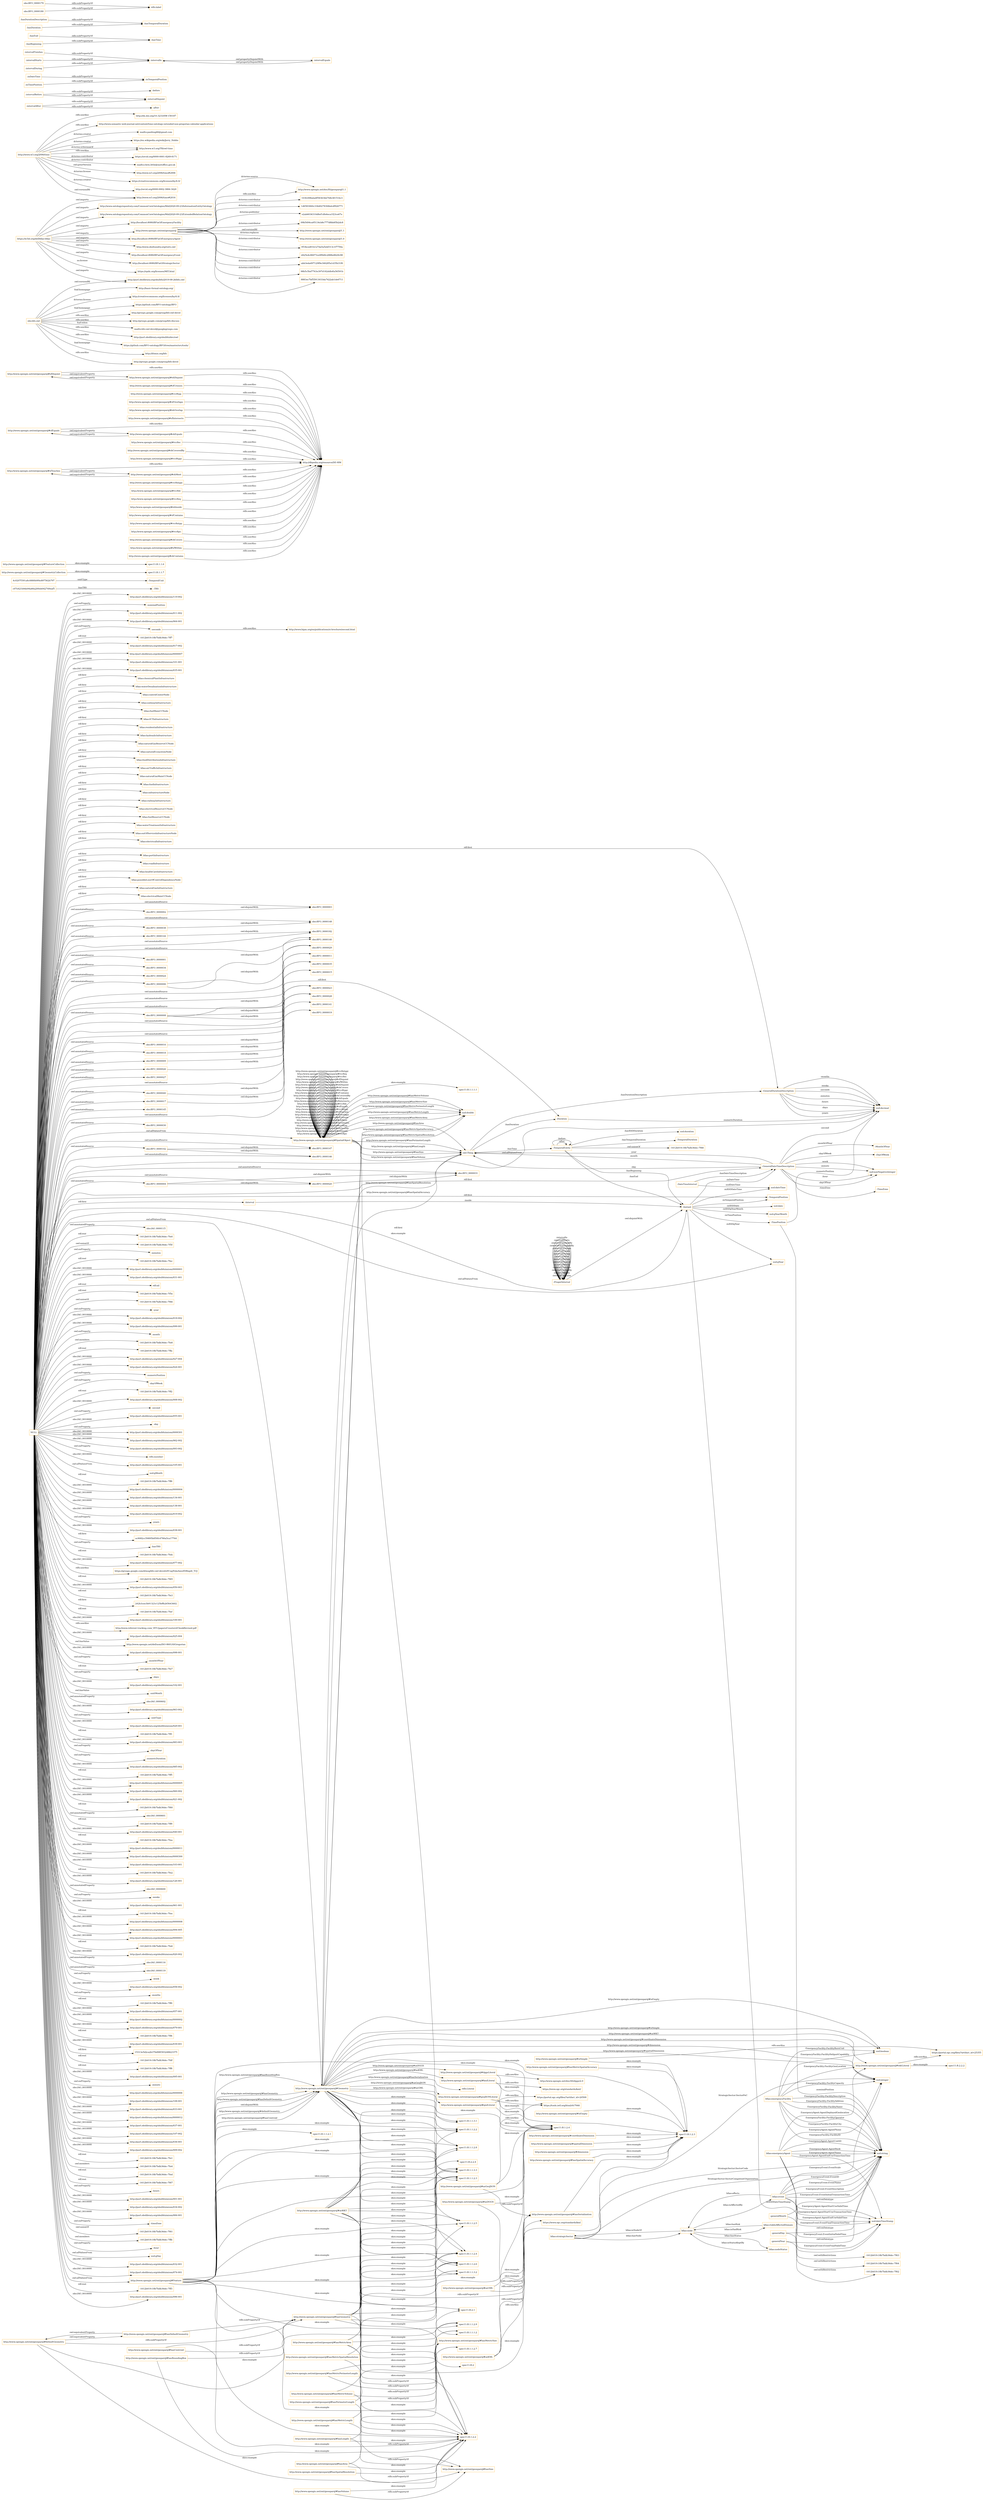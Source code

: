 digraph ar2dtool_diagram { 
rankdir=LR;
size="1501"
node [shape = rectangle, color="orange"]; "bfiao:chemicalPlantInfrastructure" "bfiao:waterDesalinationInfrastructure" "bfiao:controlCenterNode" "bfiao:subwayInfrastructure" "bfiao:fuelMainCCNode" "bfiao:ICTInfrastructure" "bfiao:strategicSector" "bfiao:riskInAffectedDomain" "bfiao:residentialInfrastructure" "bfiao:hydraulicInfrastructure" "bfiao:naturalGasReserveCCNode" "bfiao:naturalEcosystemNode" "bfiao:foodDistributionInfrastructure" "bfiao:airTrafficInfrastructure" "bfiao:naturalGasMainCCNode" "bfiao:fuelInfrastructure" "bfiao:infrastructureNode" "bfiao:railwayInfrastructure" "bfiao:event" "bfiao:electricalReserveCCNode" "bfiao:fuelReserveCCNode" "bfiao:emergencyFacility" "bfiao:waterTreatmentInfrastructure" "bfiao:nodeStatus" "bfiao:outOfServiceInfrastructureNode" "bfiao:electricalInfrastructure" "http://www.opengis.net/ont/geosparql#SpatialObject" "bfiao:portInfrastructure" "bfiao:roadInfrastructure" "bfiao:healthCareInfrastructure" "bfiao:emergencyAgent" "bfiao:possibleLossOfControlDependencyNode" "bfiao:naturalGasInfrastructure" "bfiao:node" "bfiao:electricalMainCCNode" "http://www.opengis.net/ont/geosparql#wktLiteral" "obo:BFO_0000002" "obo:BFO_0000144" "obo:BFO_0000035" "obo:BFO_0000003" "obo:BFO_0000148" "obo:BFO_0000026" "obo:BFO_0000008" "obo:BFO_0000141" "obo:BFO_0000001" "obo:BFO_0000034" "obo:BFO_0000024" "obo:BFO_0000006" "obo:BFO_0000016" "obo:BFO_0000038" "obo:BFO_0000028" "obo:BFO_0000140" "obo:BFO_0000031" "obo:BFO_0000029" "obo:BFO_0000019" "obo:BFO_0000147" "obo:BFO_0000040" "obo:BFO_0000023" "obo:BFO_0000182" "obo:BFO_0000027" "obo:BFO_0000017" "obo:BFO_0000011" "obo:BFO_0000009" "obo:BFO_0000145" "obo:BFO_0000142" "obo:BFO_0000030" "obo:BFO_0000020" "obo:BFO_0000004" "obo:BFO_0000015" "obo:BFO_0000018" "obo:BFO_0000146" ":TimeZone" ":GeneralDateTimeDescription" ":DateTimeInterval" ":TRS" ":TemporalDuration" ":Duration" ":GeneralDurationDescription" ":ProperInterval" ":TimePosition" ":TemporalPosition" ":Interval" "4c0207f391a8c0880b9f4e897562b797" "c07e421b9de94a66a200eb042749eaf5" ":TemporalEntity" ":MonthOfYear" ":TemporalUnit" ":Instant" ":DayOfWeek" "http://www.opengis.net/ont/geosparql#GeometryCollection" "http://www.opengis.net/ont/geosparql#Geometry" "http://www.opengis.net/ont/geosparql#FeatureCollection" "http://www.opengis.net/ont/geosparql#Feature" ; /*classes style*/
	"http://www.opengis.net/ont/geosparql#sfDisjoint" -> "http://dbpedia.org/resource/DE-9IM" [ label = "rdfs:seeAlso" ];
	"http://www.opengis.net/ont/geosparql#sfDisjoint" -> "http://www.opengis.net/ont/geosparql#ehDisjoint" [ label = "owl:equivalentProperty" ];
	"http://www.opengis.net/ont/geosparql#asKML" -> "spec11:B.1.2.4" [ label = "skos:example" ];
	"http://www.opengis.net/ont/geosparql#asKML" -> "http://www.opengis.net/ont/geosparql#hasSerialization" [ label = "rdfs:subPropertyOf" ];
	"http://www.opengis.net/ont/geosparql#asKML" -> "https://www.ogc.org/standards/kml" [ label = "rdfs:seeAlso" ];
	"http://www.w3.org/2006/time" -> "http://orcid.org/0000-0002-3884-3420" [ label = "dcterms:creator" ];
	"http://www.w3.org/2006/time" -> "http://www.w3.org/TR/owl-time" [ label = "rdfs:seeAlso" ];
	"http://www.w3.org/2006/time" -> "http://dx.doi.org/10.3233/SW-150187" [ label = "rdfs:seeAlso" ];
	"http://www.w3.org/2006/time" -> "http://www.semantic-web-journal.net/content/time-ontology-extended-non-gregorian-calendar-applications" [ label = "rdfs:seeAlso" ];
	"http://www.w3.org/2006/time" -> "http://www.w3.org/TR/owl-time" [ label = "dcterms:isVersionOf" ];
	"http://www.w3.org/2006/time" -> "http://www.w3.org/2006/time#2016" [ label = "owl:versionIRI" ];
	"http://www.w3.org/2006/time" -> "mailto:panfeng66@gmail.com" [ label = "dcterms:creator" ];
	"http://www.w3.org/2006/time" -> "https://en.wikipedia.org/wiki/Jerry_Hobbs" [ label = "dcterms:creator" ];
	"http://www.w3.org/2006/time" -> "https://orcid.org/0000-0001-8269-8171" [ label = "dcterms:contributor" ];
	"http://www.w3.org/2006/time" -> "mailto:chris.little@metoffice.gov.uk" [ label = "dcterms:contributor" ];
	"http://www.w3.org/2006/time" -> "http://www.w3.org/2006/time#2006" [ label = "owl:priorVersion" ];
	"http://www.w3.org/2006/time" -> "https://creativecommons.org/licenses/by/4.0/" [ label = "dcterms:license" ];
	":generalDay" -> "-1612b019:18b7bdb36de:-7f64" [ label = "owl:withRestrictions" ];
	":generalDay" -> "xsd:string" [ label = "owl:onDatatype" ];
	":intervalBefore" -> ":intervalDisjoint" [ label = "rdfs:subPropertyOf" ];
	":intervalBefore" -> ":before" [ label = "rdfs:subPropertyOf" ];
	"http://www.opengis.net/ont/geosparql#hasSpatialResolution" -> "spec11:B.1.2.2" [ label = "skos:example" ];
	"http://www.opengis.net/ont/geosparql#asGeoJSON" -> "spec11:B.1.2.4" [ label = "skos:example" ];
	"http://www.opengis.net/ont/geosparql#asGeoJSON" -> "http://www.opengis.net/ont/geosparql#hasSerialization" [ label = "rdfs:subPropertyOf" ];
	"http://www.opengis.net/ont/geosparql#asGeoJSON" -> "https://tools.ietf.org/html/rfc7946" [ label = "rdfs:seeAlso" ];
	":inDateTime" -> ":inTemporalPosition" [ label = "rdfs:subPropertyOf" ];
	":intervalFinishes" -> ":intervalIn" [ label = "rdfs:subPropertyOf" ];
	"http://www.opengis.net/ont/geosparql#defaultGeometry" -> "spec11:B.2.1" [ label = "skos:example" ];
	"http://www.opengis.net/ont/geosparql#defaultGeometry" -> "http://www.opengis.net/ont/geosparql#hasGeometry" [ label = "rdfs:subPropertyOf" ];
	"http://www.opengis.net/ont/geosparql#defaultGeometry" -> "spec11:B.1.2.2" [ label = "skos:example" ];
	"http://www.opengis.net/ont/geosparql#defaultGeometry" -> "http://www.opengis.net/ont/geosparql#hasDefaultGeometry" [ label = "owl:equivalentProperty" ];
	"http://www.opengis.net/ont/geosparql#dggsLiteral" -> "http://www.opengis.net/doc/AS/dggs/2.0" [ label = "rdfs:seeAlso" ];
	"http://www.opengis.net/ont/geosparql#dggsLiteral" -> "spec11:B.1.2.4" [ label = "skos:example" ];
	"http://www.opengis.net/ont/geosparql#hasMetricPerimeterLength" -> "http://www.opengis.net/ont/geosparql#hasMetricSize" [ label = "rdfs:subPropertyOf" ];
	"http://www.opengis.net/ont/geosparql#hasMetricPerimeterLength" -> "spec11:B.1.1.1.2" [ label = "skos:example" ];
	"http://www.opengis.net/ont/geosparql#hasMetricVolume" -> "spec11:B.1.2.2" [ label = "skos:example" ];
	"http://www.opengis.net/ont/geosparql#hasMetricVolume" -> "http://www.opengis.net/ont/geosparql#hasMetricSize" [ label = "rdfs:subPropertyOf" ];
	"http://www.opengis.net/ont/geosparql#hasMetricVolume" -> "spec11:B.1.1.2.9" [ label = "skos:example" ];
	":hasEnd" -> ":hasTime" [ label = "rdfs:subPropertyOf" ];
	"http://www.opengis.net/ont/geosparql#hasMetricSpatialAccuracy" -> "spec11:B.1.2.3" [ label = "skos:example" ];
	"http://www.opengis.net/ont/geosparql#SpatialObject" -> "spec11:B.1.1.1.1" [ label = "skos:example" ];
	"http://www.opengis.net/ont/geosparql#SpatialObject" -> "spec11:B.1.1.1.2" [ label = "skos:example" ];
	"obo:BFO_0000002" -> "obo:BFO_0000003" [ label = "owl:disjointWith" ];
	"obo:BFO_0000144" -> "obo:BFO_0000182" [ label = "owl:disjointWith" ];
	"http://www.opengis.net/ont/geosparql#sfCrosses" -> "http://dbpedia.org/resource/DE-9IM" [ label = "rdfs:seeAlso" ];
	":hasDurationDescription" -> ":hasTemporalDuration" [ label = "rdfs:subPropertyOf" ];
	"http://www.opengis.net/ont/geosparql#asDGGS" -> "spec11:B.1.2.4" [ label = "skos:example" ];
	"http://www.opengis.net/ont/geosparql#asDGGS" -> "http://www.opengis.net/ont/geosparql#hasSerialization" [ label = "rdfs:subPropertyOf" ];
	"https://w3id.org/def/bfiao-bfiao" -> "http://www.ontologyrepository.com/CommonCoreOntologies/Mid/2020-09-23/ExtendedRelationOntology" [ label = "owl:imports" ];
	"https://w3id.org/def/bfiao-bfiao" -> "http://localhost:8080/BFiaO/EmergencyFacility" [ label = "owl:imports" ];
	"https://w3id.org/def/bfiao-bfiao" -> "http://www.opengis.net/ont/geosparql" [ label = "owl:imports" ];
	"https://w3id.org/def/bfiao-bfiao" -> "http://www.w3.org/2006/time#2016" [ label = "owl:imports" ];
	"https://w3id.org/def/bfiao-bfiao" -> "http://localhost:8080/BFiaO/EmergencyAgent" [ label = "owl:imports" ];
	"https://w3id.org/def/bfiao-bfiao" -> "http://www.obofoundry.org/ro/ro.owl" [ label = "owl:imports" ];
	"https://w3id.org/def/bfiao-bfiao" -> "http://purl.obolibrary.org/obo/bfo/2019-08-26/bfo.owl" [ label = "owl:imports" ];
	"https://w3id.org/def/bfiao-bfiao" -> "http://localhost:8080/BFiaO/EmergencyEvent" [ label = "owl:imports" ];
	"https://w3id.org/def/bfiao-bfiao" -> "http://localhost:8080/BFiaO/StrategicSector" [ label = "owl:imports" ];
	"https://w3id.org/def/bfiao-bfiao" -> "https://spdx.org/licenses/MIT.html" [ label = "ns:license" ];
	"https://w3id.org/def/bfiao-bfiao" -> "http://www.ontologyrepository.com/CommonCoreOntologies/Mid/2020-09-23/InformationEntityOntology" [ label = "owl:imports" ];
	"http://www.opengis.net/ont/geosparql#rcc8tpp" -> "http://dbpedia.org/resource/DE-9IM" [ label = "rdfs:seeAlso" ];
	"http://www.opengis.net/ont/geosparql" -> "http://www.opengis.net/doc/IS/geosparql/1.1" [ label = "rdfs:seeAlso" ];
	"http://www.opengis.net/ont/geosparql" -> "103fc098aba8f58363bb7fdb381516c3" [ label = "dcterms:contributor" ];
	"http://www.opengis.net/ont/geosparql" -> "1d6583060c336d02783fdbdcdf926771" [ label = "dcterms:contributor" ];
	"http://www.opengis.net/ont/geosparql" -> "e2ab6036310d8ef1dfe6eca1f23ce67e" [ label = "dcterms:publisher" ];
	"http://www.opengis.net/ont/geosparql" -> "09b5494ca95134cb8c777d8bb85b2dc8" [ label = "dcterms:contributor" ];
	"http://www.opengis.net/ont/geosparql" -> "http://www.opengis.net/ont/geosparql/1.1" [ label = "owl:versionIRI" ];
	"http://www.opengis.net/ont/geosparql" -> "http://www.opengis.net/ont/geosparql/1.0" [ label = "dcterms:replaces" ];
	"http://www.opengis.net/ont/geosparql" -> "953bced01b127da5a5ebf313c1f7750a" [ label = "dcterms:contributor" ];
	"http://www.opengis.net/ont/geosparql" -> "d425e4c86073ce9f9d0c2888e8629c98" [ label = "dcterms:contributor" ];
	"http://www.opengis.net/ont/geosparql" -> "abb3eda497129f9e346285a1d35b31f6" [ label = "dcterms:contributor" ];
	"http://www.opengis.net/ont/geosparql" -> "98b5c5bd7763e397d182ddb4fa56591b" [ label = "dcterms:contributor" ];
	"http://www.opengis.net/ont/geosparql" -> "8883ec7bf55913033da7422ab1de6711" [ label = "dcterms:contributor" ];
	"http://www.opengis.net/ont/geosparql" -> "http://www.opengis.net/doc/IS/geosparql/1.1" [ label = "dcterms:source" ];
	":intervalIn" -> ":intervalEquals" [ label = "owl:propertyDisjointWith" ];
	":inTimePosition" -> ":inTemporalPosition" [ label = "rdfs:subPropertyOf" ];
	"http://www.opengis.net/ont/geosparql#sfOverlaps" -> "http://dbpedia.org/resource/DE-9IM" [ label = "rdfs:seeAlso" ];
	"http://www.opengis.net/ont/geosparql#ehDisjoint" -> "http://dbpedia.org/resource/DE-9IM" [ label = "rdfs:seeAlso" ];
	"http://www.opengis.net/ont/geosparql#ehDisjoint" -> "http://www.opengis.net/ont/geosparql#sfDisjoint" [ label = "owl:equivalentProperty" ];
	"obo:BFO_0000018" -> "obo:BFO_0000028" [ label = "owl:disjointWith" ];
	"http://www.opengis.net/ont/geosparql#hasMetricLength" -> "spec11:B.1.2.2" [ label = "skos:example" ];
	"http://www.opengis.net/ont/geosparql#hasMetricLength" -> "http://www.opengis.net/ont/geosparql#hasMetricSize" [ label = "rdfs:subPropertyOf" ];
	"obo:BFO_0000026" -> "obo:BFO_0000028" [ label = "owl:disjointWith" ];
	"http://www.opengis.net/ont/geosparql#ehOverlap" -> "http://dbpedia.org/resource/DE-9IM" [ label = "rdfs:seeAlso" ];
	"http://www.opengis.net/ont/geosparql#sfIntersects" -> "http://dbpedia.org/resource/DE-9IM" [ label = "rdfs:seeAlso" ];
	"http://www.opengis.net/ont/geosparql#hasPerimeterLength" -> "spec11:B.1.1.1.2" [ label = "skos:example" ];
	"http://www.opengis.net/ont/geosparql#hasPerimeterLength" -> "http://www.opengis.net/ont/geosparql#hasSize" [ label = "rdfs:subPropertyOf" ];
	"http://www.opengis.net/ont/geosparql#hasBoundingBox" -> "spec11:B.1.2.2" [ label = "skos:example" ];
	"http://www.opengis.net/ont/geosparql#hasBoundingBox" -> "http://www.opengis.net/ont/geosparql#hasGeometry" [ label = "rdfs:subPropertyOf" ];
	"http://www.opengis.net/ont/geosparql#sfEquals" -> "http://dbpedia.org/resource/DE-9IM" [ label = "rdfs:seeAlso" ];
	"http://www.opengis.net/ont/geosparql#sfEquals" -> "http://www.opengis.net/ont/geosparql#ehEquals" [ label = "owl:equivalentProperty" ];
	":generalYear" -> "-1612b019:18b7bdb36de:-7f62" [ label = "owl:withRestrictions" ];
	":generalYear" -> "xsd:string" [ label = "owl:onDatatype" ];
	"http://www.opengis.net/ont/geosparql#rcc8ec" -> "http://dbpedia.org/resource/DE-9IM" [ label = "rdfs:seeAlso" ];
	":intervalStarts" -> ":intervalIn" [ label = "rdfs:subPropertyOf" ];
	":intervalDuring" -> ":intervalIn" [ label = "rdfs:subPropertyOf" ];
	"http://www.opengis.net/ont/geosparql#wktLiteral" -> "spec11:B.2.2.2" [ label = "skos:example" ];
	"http://www.opengis.net/ont/geosparql#wktLiteral" -> "https://portal.ogc.org/files/?artifact_id=25355" [ label = "rdfs:seeAlso" ];
	":ProperInterval" -> ":Instant" [ label = "owl:disjointWith" ];
	":seconds" -> "http://www.bipm.org/en/publications/si-brochure/second.html" [ label = "rdfs:seeAlso" ];
	"obo:BFO_0000142" -> "obo:BFO_0000146" [ label = "owl:disjointWith" ];
	"obo:BFO_0000142" -> "obo:BFO_0000147" [ label = "owl:disjointWith" ];
	"http://www.opengis.net/ont/geosparql#isEmpty" -> "spec11:B.1.2.3" [ label = "skos:example" ];
	"http://www.opengis.net/ont/geosparql#ehCoveredBy" -> "http://dbpedia.org/resource/DE-9IM" [ label = "rdfs:seeAlso" ];
	"http://www.opengis.net/ont/geosparql#rcc8tppi" -> "http://dbpedia.org/resource/DE-9IM" [ label = "rdfs:seeAlso" ];
	"obo:BFO_0000008" -> "obo:BFO_0000011" [ label = "owl:disjointWith" ];
	"obo:BFO_0000008" -> "obo:BFO_0000035" [ label = "owl:disjointWith" ];
	"obo:BFO_0000008" -> "obo:BFO_0000015" [ label = "owl:disjointWith" ];
	":generalMonth" -> "-1612b019:18b7bdb36de:-7f63" [ label = "owl:withRestrictions" ];
	":generalMonth" -> "xsd:string" [ label = "owl:onDatatype" ];
	"http://www.opengis.net/ont/geosparql#sfTouches" -> "http://dbpedia.org/resource/DE-9IM" [ label = "rdfs:seeAlso" ];
	"http://www.opengis.net/ont/geosparql#sfTouches" -> "http://www.opengis.net/ont/geosparql#ehMeet" [ label = "owl:equivalentProperty" ];
	"http://www.opengis.net/ont/geosparql#rcc8ntppi" -> "http://dbpedia.org/resource/DE-9IM" [ label = "rdfs:seeAlso" ];
	":intervalEquals" -> ":intervalIn" [ label = "owl:propertyDisjointWith" ];
	"obo:BFO_0000016" -> "obo:BFO_0000023" [ label = "owl:disjointWith" ];
	"obo:BFO_0000179" -> "rdfs:label" [ label = "rdfs:subPropertyOf" ];
	"http://www.opengis.net/ont/geosparql#hasVolume" -> "spec11:B.1.2.2" [ label = "skos:example" ];
	"http://www.opengis.net/ont/geosparql#hasVolume" -> "http://www.opengis.net/ont/geosparql#hasSize" [ label = "rdfs:subPropertyOf" ];
	"http://www.opengis.net/ont/geosparql#hasCentroid" -> "http://www.opengis.net/ont/geosparql#hasGeometry" [ label = "rdfs:subPropertyOf" ];
	"http://www.opengis.net/ont/geosparql#hasCentroid" -> "spec11:B.1.2.2" [ label = "skos:example" ];
	"http://www.opengis.net/ont/geosparql#coordinateDimension" -> "spec11:B.1.2.3" [ label = "skos:example" ];
	"http://www.opengis.net/ont/geosparql#hasGeometry" -> "spec11:B.1.1.2.3" [ label = "skos:example" ];
	"http://www.opengis.net/ont/geosparql#hasGeometry" -> "spec11:B.1.1.2.6" [ label = "skos:example" ];
	"http://www.opengis.net/ont/geosparql#hasGeometry" -> "spec11:B.1.2.3" [ label = "skos:example" ];
	"http://www.opengis.net/ont/geosparql#hasGeometry" -> "spec11:B.1.2.4" [ label = "skos:example" ];
	"http://www.opengis.net/ont/geosparql#hasGeometry" -> "spec11:B.1.1.3.2" [ label = "skos:example" ];
	"http://www.opengis.net/ont/geosparql#hasGeometry" -> "spec11:B.1.2.2" [ label = "skos:example" ];
	"http://www.opengis.net/ont/geosparql#hasGeometry" -> "spec11:B.1.1.2.4" [ label = "skos:example" ];
	"http://www.opengis.net/ont/geosparql#hasGeometry" -> "spec11:B.1.1.2.5" [ label = "skos:example" ];
	"http://www.opengis.net/ont/geosparql#hasGeometry" -> "spec11:B.1.1.2.8" [ label = "skos:example" ];
	"http://www.opengis.net/ont/geosparql#hasGeometry" -> "spec11:B.2" [ label = "skos:example" ];
	"http://www.opengis.net/ont/geosparql#hasGeometry" -> "spec11:B.1.1.2.2" [ label = "skos:example" ];
	"http://www.opengis.net/ont/geosparql#hasGeometry" -> "spec11:B.1.1.3.3" [ label = "skos:example" ];
	"http://www.opengis.net/ont/geosparql#spatialDimension" -> "spec11:B.1.2.3" [ label = "skos:example" ];
	"http://www.opengis.net/ont/geosparql#rcc8dc" -> "http://dbpedia.org/resource/DE-9IM" [ label = "rdfs:seeAlso" ];
	"obo:BFO_0000040" -> "obo:BFO_0000141" [ label = "owl:disjointWith" ];
	"http://www.opengis.net/ont/geosparql#hasLength" -> "spec11:B.1.2.2" [ label = "skos:example" ];
	"http://www.opengis.net/ont/geosparql#hasLength" -> "http://www.opengis.net/ont/geosparql#hasSize" [ label = "rdfs:subPropertyOf" ];
	"http://www.opengis.net/ont/geosparql#hasLength" -> "spec11:B.1.1.2.7" [ label = "skos:example" ];
	"http://www.opengis.net/ont/geosparql#hasArea" -> "spec11:B.1.2.2" [ label = "skos:example" ];
	"http://www.opengis.net/ont/geosparql#hasArea" -> "http://www.opengis.net/ont/geosparql#hasSize" [ label = "rdfs:subPropertyOf" ];
	"http://www.opengis.net/ont/geosparql#hasArea" -> "spec11:B.1.1.2.4" [ label = "skos:example" ];
	"http://www.opengis.net/ont/geosparql#hasMetricSpatialResolution" -> "spec11:B.1.2.2" [ label = "skos:example" ];
	"http://www.opengis.net/ont/geosparql#hasMetricSpatialResolution" -> "spec11:B.1.1.2.6" [ label = "skos:example" ];
	":hasDuration" -> ":hasTemporalDuration" [ label = "rdfs:subPropertyOf" ];
	"http://www.opengis.net/ont/geosparql#hasMetricArea" -> "spec11:B.1.1.2.3" [ label = "skos:example" ];
	"http://www.opengis.net/ont/geosparql#hasMetricArea" -> "http://www.opengis.net/ont/geosparql#hasMetricSize" [ label = "rdfs:subPropertyOf" ];
	"http://www.opengis.net/ont/geosparql#hasMetricArea" -> "spec11:B.1.1.2.9" [ label = "skos:example" ];
	"http://www.opengis.net/ont/geosparql#hasMetricArea" -> "spec11:B.1.2.2" [ label = "skos:example" ];
	"http://www.opengis.net/ont/geosparql#hasMetricArea" -> "spec11:B.1.1.3.3" [ label = "skos:example" ];
	"obo:BFO_0000006" -> "obo:BFO_0000029" [ label = "owl:disjointWith" ];
	"obo:BFO_0000006" -> "obo:BFO_0000140" [ label = "owl:disjointWith" ];
	":hasBeginning" -> ":hasTime" [ label = "rdfs:subPropertyOf" ];
	"http://www.opengis.net/ont/geosparql#ehMeet" -> "http://dbpedia.org/resource/DE-9IM" [ label = "rdfs:seeAlso" ];
	"http://www.opengis.net/ont/geosparql#ehMeet" -> "http://www.opengis.net/ont/geosparql#sfTouches" [ label = "owl:equivalentProperty" ];
	"http://www.opengis.net/ont/geosparql#rcc8eq" -> "http://dbpedia.org/resource/DE-9IM" [ label = "rdfs:seeAlso" ];
	"http://www.opengis.net/ont/geosparql#ehInside" -> "http://dbpedia.org/resource/DE-9IM" [ label = "rdfs:seeAlso" ];
	"http://www.opengis.net/ont/geosparql#dimension" -> "spec11:B.1.2.3" [ label = "skos:example" ];
	"http://www.opengis.net/ont/geosparql#FeatureCollection" -> "spec11:B.1.1.6" [ label = "skos:example" ];
	"http://www.opengis.net/ont/geosparql#sfContains" -> "http://dbpedia.org/resource/DE-9IM" [ label = "rdfs:seeAlso" ];
	"http://www.opengis.net/ont/geosparql#asWKT" -> "spec11:B.1.1.2.3" [ label = "skos:example" ];
	"http://www.opengis.net/ont/geosparql#asWKT" -> "spec11:B.1.2.2" [ label = "skos:example" ];
	"http://www.opengis.net/ont/geosparql#asWKT" -> "http://www.opengis.net/ont/geosparql#hasSerialization" [ label = "rdfs:subPropertyOf" ];
	"http://www.opengis.net/ont/geosparql#asWKT" -> "spec11:B.1.1.2.2" [ label = "skos:example" ];
	"http://www.opengis.net/ont/geosparql#asWKT" -> "spec11:B.1.1.3.3" [ label = "skos:example" ];
	"http://www.opengis.net/ont/geosparql#asWKT" -> "spec11:B.1.1.2.8" [ label = "skos:example" ];
	"http://www.opengis.net/ont/geosparql#asWKT" -> "spec11:B.1.1.2.5" [ label = "skos:example" ];
	"http://www.opengis.net/ont/geosparql#asWKT" -> "spec11:B.1.1.2.4" [ label = "skos:example" ];
	"http://www.opengis.net/ont/geosparql#asWKT" -> "spec11:B.1.1.3.2" [ label = "skos:example" ];
	"http://www.opengis.net/ont/geosparql#asWKT" -> "spec11:B.1.1.3.1" [ label = "skos:example" ];
	"http://www.opengis.net/ont/geosparql#asWKT" -> "spec11:B.1.1.2.6" [ label = "skos:example" ];
	"http://www.opengis.net/ont/geosparql#asWKT" -> "spec11:B.2.2.4" [ label = "skos:example" ];
	"http://www.opengis.net/ont/geosparql#asWKT" -> "spec11:B.2.1" [ label = "skos:example" ];
	"obo:bfo.owl" -> "http://creativecommons.org/licenses/by/4.0/" [ label = "dcterms:license" ];
	"obo:bfo.owl" -> "https://github.com/BFO-ontology/BFO" [ label = "foaf:homepage" ];
	"obo:bfo.owl" -> "http://groups.google.com/group/bfo-owl-devel" [ label = "rdfs:seeAlso" ];
	"obo:bfo.owl" -> "http://groups.google.com/group/bfo-discuss" [ label = "rdfs:seeAlso" ];
	"obo:bfo.owl" -> "mailto:bfo-owl-devel@googlegroups.com" [ label = "foaf:mbox" ];
	"obo:bfo.owl" -> "http://purl.obolibrary.org/obo/bfo/dev/owl" [ label = "rdfs:seeAlso" ];
	"obo:bfo.owl" -> "https://github.com/BFO-ontology/BFO/tree/master/src/tools/" [ label = "rdfs:seeAlso" ];
	"obo:bfo.owl" -> "http://ifomis.org/bfo" [ label = "foaf:homepage" ];
	"obo:bfo.owl" -> "http://purl.obolibrary.org/obo/bfo/2019-08-26/bfo.owl" [ label = "owl:versionIRI" ];
	"obo:bfo.owl" -> "http://groups.google.com/group/bfo-devel" [ label = "rdfs:seeAlso" ];
	"obo:bfo.owl" -> "http://basic-formal-ontology.org/" [ label = "foaf:homepage" ];
	"http://www.opengis.net/ont/geosparql#rcc8ntpp" -> "http://dbpedia.org/resource/DE-9IM" [ label = "rdfs:seeAlso" ];
	"http://www.opengis.net/ont/geosparql#rcc8po" -> "http://dbpedia.org/resource/DE-9IM" [ label = "rdfs:seeAlso" ];
	"http://www.opengis.net/ont/geosparql#ehCovers" -> "http://dbpedia.org/resource/DE-9IM" [ label = "rdfs:seeAlso" ];
	"obo:BFO_0000009" -> "obo:BFO_0000028" [ label = "owl:disjointWith" ];
	"http://www.opengis.net/ont/geosparql#hasDefaultGeometry" -> "http://www.opengis.net/ont/geosparql#defaultGeometry" [ label = "owl:equivalentProperty" ];
	"http://www.opengis.net/ont/geosparql#hasDefaultGeometry" -> "http://www.opengis.net/ont/geosparql#hasGeometry" [ label = "rdfs:subPropertyOf" ];
	"http://www.opengis.net/ont/geosparql#hasSerialization" -> "spec11:B.1.2.3" [ label = "skos:example" ];
	":TemporalEntity" -> "-1612b019:18b7bdb36de:-7f68" [ label = "owl:unionOf" ];
	"http://www.opengis.net/ont/geosparql#geoJSONLiteral" -> "spec11:B.1.2.4" [ label = "skos:example" ];
	"http://www.opengis.net/ont/geosparql#geoJSONLiteral" -> "https://tools.ietf.org/html/rfc7946" [ label = "rdfs:seeAlso" ];
	"http://www.opengis.net/ont/geosparql#sfWithin" -> "http://dbpedia.org/resource/DE-9IM" [ label = "rdfs:seeAlso" ];
	"obo:BFO_0000038" -> "obo:BFO_0000148" [ label = "owl:disjointWith" ];
	"obo:BFO_0000017" -> "obo:BFO_0000019" [ label = "owl:disjointWith" ];
	"obo:BFO_0000180" -> "rdfs:label" [ label = "rdfs:subPropertyOf" ];
	"http://www.opengis.net/ont/geosparql#hasSpatialAccuracy" -> "spec11:B.1.2.3" [ label = "skos:example" ];
	"NULL" -> "obo:IAO_0000115" [ label = "owl:annotatedProperty" ];
	"NULL" -> "bfiao:roadInfrastructure" [ label = "rdf:first" ];
	"NULL" -> "-1612b019:18b7bdb36de:-7fe0" [ label = "rdf:rest" ];
	"NULL" -> "obo:BFO_0000142" [ label = "owl:annotatedSource" ];
	"NULL" -> "-1612b019:18b7bdb36de:-7f5f" [ label = "owl:unionOf" ];
	"NULL" -> ":minutes" [ label = "owl:onProperty" ];
	"NULL" -> "-1612b019:18b7bdb36de:-7fec" [ label = "rdf:rest" ];
	"NULL" -> "http://purl.obolibrary.org/obo/bfo/axiom/0000001" [ label = "obo:IAO_0010000" ];
	"NULL" -> "bfiao:naturalGasReserveCCNode" [ label = "rdf:first" ];
	"NULL" -> "http://purl.obolibrary.org/obo/bfo/axiom/031-001" [ label = "obo:IAO_0010000" ];
	"NULL" -> "obo:BFO_0000006" [ label = "owl:annotatedSource" ];
	"NULL" -> "rdf:nil" [ label = "rdf:rest" ];
	"NULL" -> "-1612b019:18b7bdb36de:-7f5e" [ label = "rdf:rest" ];
	"NULL" -> "-1612b019:18b7bdb36de:-7f66" [ label = "owl:unionOf" ];
	"NULL" -> ":year" [ label = "owl:onProperty" ];
	"NULL" -> ":GeneralDateTimeDescription" [ label = "rdf:first" ];
	"NULL" -> "http://purl.obolibrary.org/obo/bfo/axiom/018-002" [ label = "obo:IAO_0010000" ];
	"NULL" -> "bfiao:ICTInfrastructure" [ label = "rdf:first" ];
	"NULL" -> "http://purl.obolibrary.org/obo/bfo/axiom/099-001" [ label = "obo:IAO_0010000" ];
	"NULL" -> ":month" [ label = "owl:onProperty" ];
	"NULL" -> "-1612b019:18b7bdb36de:-7fe8" [ label = "owl:members" ];
	"NULL" -> "-1612b019:18b7bdb36de:-7ffa" [ label = "rdf:rest" ];
	"NULL" -> "http://purl.obolibrary.org/obo/bfo/axiom/027-004" [ label = "obo:IAO_0010000" ];
	"NULL" -> "http://purl.obolibrary.org/obo/bfo/axiom/024-001" [ label = "obo:IAO_0010000" ];
	"NULL" -> ":numericPosition" [ label = "owl:onProperty" ];
	"NULL" -> ":dayOfWeek" [ label = "owl:onProperty" ];
	"NULL" -> "obo:BFO_0000148" [ label = "owl:annotatedSource" ];
	"NULL" -> "obo:BFO_0000011" [ label = "owl:annotatedSource" ];
	"NULL" -> "-1612b019:18b7bdb36de:-7ff2" [ label = "rdf:rest" ];
	"NULL" -> "bfiao:naturalEcosystemNode" [ label = "rdf:first" ];
	"NULL" -> "http://purl.obolibrary.org/obo/bfo/axiom/008-002" [ label = "obo:IAO_0010000" ];
	"NULL" -> ":second" [ label = "owl:onProperty" ];
	"NULL" -> "http://purl.obolibrary.org/obo/bfo/axiom/055-001" [ label = "obo:IAO_0010000" ];
	"NULL" -> ":day" [ label = "owl:onProperty" ];
	"NULL" -> "http://purl.obolibrary.org/obo/bfo/axiom/0000301" [ label = "obo:IAO_0010000" ];
	"NULL" -> "obo:BFO_0000026" [ label = "owl:annotatedSource" ];
	"NULL" -> "http://purl.obolibrary.org/obo/bfo/axiom/062-002" [ label = "obo:IAO_0010000" ];
	"NULL" -> "bfiao:fuelMainCCNode" [ label = "rdf:first" ];
	"NULL" -> "http://purl.obolibrary.org/obo/bfo/axiom/093-002" [ label = "obo:IAO_0010000" ];
	"NULL" -> "rdfs:member" [ label = "owl:onProperty" ];
	"NULL" -> "bfiao:hydraulicInfrastructure" [ label = "rdf:first" ];
	"NULL" -> "http://purl.obolibrary.org/obo/bfo/axiom/105-001" [ label = "obo:IAO_0010000" ];
	"NULL" -> "xsd:gMonth" [ label = "owl:allValuesFrom" ];
	"NULL" -> "-1612b019:18b7bdb36de:-7ff6" [ label = "rdf:rest" ];
	"NULL" -> "obo:BFO_0000034" [ label = "owl:annotatedSource" ];
	"NULL" -> "http://purl.obolibrary.org/obo/bfo/axiom/0000004" [ label = "obo:IAO_0010000" ];
	"NULL" -> "http://purl.obolibrary.org/obo/bfo/axiom/134-001" [ label = "obo:IAO_0010000" ];
	"NULL" -> "http://purl.obolibrary.org/obo/bfo/axiom/138-001" [ label = "obo:IAO_0010000" ];
	"NULL" -> "obo:BFO_0000008" [ label = "owl:annotatedSource" ];
	"NULL" -> "obo:BFO_0000140" [ label = "owl:annotatedSource" ];
	"NULL" -> "http://purl.obolibrary.org/obo/bfo/axiom/019-002" [ label = "obo:IAO_0010000" ];
	"NULL" -> ":years" [ label = "owl:onProperty" ];
	"NULL" -> "http://purl.obolibrary.org/obo/bfo/axiom/038-001" [ label = "obo:IAO_0010000" ];
	"NULL" -> "ec9082cc59895b850fc4780a5ca17764" [ label = "rdf:first" ];
	"NULL" -> ":hasTRS" [ label = "owl:onProperty" ];
	"NULL" -> "-1612b019:18b7bdb36de:-7feb" [ label = "rdf:rest" ];
	"NULL" -> "http://purl.obolibrary.org/obo/bfo/axiom/077-002" [ label = "obo:IAO_0010000" ];
	"NULL" -> "https://groups.google.com/d/msg/bfo-owl-devel/s9Uug5QmAws/ZDRnpiIi_TUJ" [ label = "rdfs:seeAlso" ];
	"NULL" -> "-1612b019:18b7bdb36de:-7f65" [ label = "rdf:rest" ];
	"NULL" -> "bfiao:airTrafficInfrastructure" [ label = "rdf:first" ];
	"NULL" -> "http://purl.obolibrary.org/obo/bfo/axiom/050-003" [ label = "obo:IAO_0010000" ];
	"NULL" -> "-1612b019:18b7bdb36de:-7fe3" [ label = "rdf:rest" ];
	"NULL" -> "bfiao:waterTreatmentInfrastructure" [ label = "rdf:first" ];
	"NULL" -> "obo:BFO_0000031" [ label = "owl:annotatedSource" ];
	"NULL" -> "242b3cee3b91323c125bffb265643602" [ label = "rdf:first" ];
	"NULL" -> "-1612b019:18b7bdb36de:-7fef" [ label = "rdf:rest" ];
	"NULL" -> "http://purl.obolibrary.org/obo/bfo/axiom/100-001" [ label = "obo:IAO_0010000" ];
	"NULL" -> "http://www.referent-tracking.com/_RTU/papers/CeustersICbookRevised.pdf" [ label = "rdfs:seeAlso" ];
	"NULL" -> "http://purl.obolibrary.org/obo/bfo/axiom/025-004" [ label = "obo:IAO_0010000" ];
	"NULL" -> "http://www.opengis.net/def/uom/ISO-8601/0/Gregorian" [ label = "owl:hasValue" ];
	"NULL" -> "http://purl.obolibrary.org/obo/bfo/axiom/098-001" [ label = "obo:IAO_0010000" ];
	"NULL" -> ":monthOfYear" [ label = "owl:onProperty" ];
	"NULL" -> "-1612b019:18b7bdb36de:-7fe7" [ label = "rdf:rest" ];
	"NULL" -> "bfiao:waterDesalinationInfrastructure" [ label = "rdf:first" ];
	"NULL" -> ":days" [ label = "owl:onProperty" ];
	"NULL" -> "bfiao:healthCareInfrastructure" [ label = "rdf:first" ];
	"NULL" -> "http://purl.obolibrary.org/obo/bfo/axiom/102-001" [ label = "obo:IAO_0010000" ];
	"NULL" -> ":unitMonth" [ label = "owl:hasValue" ];
	"NULL" -> "obo:IAO_0000602" [ label = "owl:annotatedProperty" ];
	"NULL" -> "http://purl.obolibrary.org/obo/bfo/axiom/063-002" [ label = "obo:IAO_0010000" ];
	"NULL" -> ":unitType" [ label = "owl:onProperty" ];
	"NULL" -> "bfiao:portInfrastructure" [ label = "rdf:first" ];
	"NULL" -> "http://purl.obolibrary.org/obo/bfo/axiom/029-001" [ label = "obo:IAO_0010000" ];
	"NULL" -> "-1612b019:18b7bdb36de:-7ff1" [ label = "rdf:rest" ];
	"NULL" -> "obo:BFO_0000024" [ label = "owl:annotatedSource" ];
	"NULL" -> "http://purl.obolibrary.org/obo/bfo/axiom/083-003" [ label = "obo:IAO_0010000" ];
	"NULL" -> ":dayOfYear" [ label = "owl:onProperty" ];
	"NULL" -> ":numericDuration" [ label = "owl:onProperty" ];
	"NULL" -> "http://purl.obolibrary.org/obo/bfo/axiom/085-002" [ label = "obo:IAO_0010000" ];
	"NULL" -> "obo:BFO_0000029" [ label = "owl:annotatedSource" ];
	"NULL" -> "obo:BFO_0000017" [ label = "owl:annotatedSource" ];
	"NULL" -> "bfiao:possibleLossOfControlDependencyNode" [ label = "rdf:first" ];
	"NULL" -> "-1612b019:18b7bdb36de:-7ff5" [ label = "rdf:rest" ];
	"NULL" -> "obo:BFO_0000147" [ label = "owl:annotatedSource" ];
	"NULL" -> "http://purl.obolibrary.org/obo/bfo/axiom/0000005" [ label = "obo:IAO_0010000" ];
	"NULL" -> "obo:BFO_0000038" [ label = "owl:annotatedSource" ];
	"NULL" -> "obo:BFO_0000002" [ label = "owl:annotatedSource" ];
	"NULL" -> "http://purl.obolibrary.org/obo/bfo/axiom/060-002" [ label = "obo:IAO_0010000" ];
	"NULL" -> "http://purl.obolibrary.org/obo/bfo/axiom/021-002" [ label = "obo:IAO_0010000" ];
	"NULL" -> "-1612b019:18b7bdb36de:-7f60" [ label = "rdf:rest" ];
	"NULL" -> "obo:IAO_0000601" [ label = "owl:annotatedProperty" ];
	"NULL" -> "-1612b019:18b7bdb36de:-7ff9" [ label = "rdf:rest" ];
	"NULL" -> "http://www.opengis.net/ont/geosparql#Feature" [ label = "owl:allValuesFrom" ];
	"NULL" -> "http://purl.obolibrary.org/obo/bfo/axiom/040-001" [ label = "obo:IAO_0010000" ];
	"NULL" -> "obo:BFO_0000016" [ label = "owl:annotatedSource" ];
	"NULL" -> "-1612b019:18b7bdb36de:-7fea" [ label = "rdf:rest" ];
	"NULL" -> "http://purl.obolibrary.org/obo/bfo/axiom/0000011" [ label = "obo:IAO_0010000" ];
	"NULL" -> "bfiao:fuelReserveCCNode" [ label = "rdf:first" ];
	"NULL" -> "http://purl.obolibrary.org/obo/bfo/axiom/0000300" [ label = "obo:IAO_0010000" ];
	"NULL" -> "http://purl.obolibrary.org/obo/bfo/axiom/103-001" [ label = "obo:IAO_0010000" ];
	"NULL" -> "-1612b019:18b7bdb36de:-7fe2" [ label = "rdf:rest" ];
	"NULL" -> "http://purl.obolibrary.org/obo/bfo/axiom/126-001" [ label = "obo:IAO_0010000" ];
	"NULL" -> "obo:IAO_0000600" [ label = "owl:annotatedProperty" ];
	"NULL" -> ":weeks" [ label = "owl:onProperty" ];
	"NULL" -> "http://purl.obolibrary.org/obo/bfo/axiom/061-001" [ label = "obo:IAO_0010000" ];
	"NULL" -> "obo:BFO_0000030" [ label = "owl:annotatedSource" ];
	"NULL" -> "-1612b019:18b7bdb36de:-7fee" [ label = "rdf:rest" ];
	"NULL" -> "http://purl.obolibrary.org/obo/bfo/axiom/0000008" [ label = "obo:IAO_0010000" ];
	"NULL" -> "bfiao:naturalGasInfrastructure" [ label = "rdf:first" ];
	"NULL" -> ":GeneralDurationDescription" [ label = "rdf:first" ];
	"NULL" -> "http://purl.obolibrary.org/obo/bfo/axiom/094-005" [ label = "obo:IAO_0010000" ];
	"NULL" -> "http://purl.obolibrary.org/obo/bfo/axiom/0000003" [ label = "obo:IAO_0010000" ];
	"NULL" -> "-1612b019:18b7bdb36de:-7fe6" [ label = "rdf:rest" ];
	"NULL" -> "http://purl.obolibrary.org/obo/bfo/axiom/020-002" [ label = "obo:IAO_0010000" ];
	"NULL" -> "obo:IAO_0000116" [ label = "owl:annotatedProperty" ];
	"NULL" -> "obo:IAO_0000119" [ label = "owl:annotatedProperty" ];
	"NULL" -> ":Duration" [ label = "rdf:first" ];
	"NULL" -> ":week" [ label = "owl:onProperty" ];
	"NULL" -> "obo:BFO_0000019" [ label = "owl:annotatedSource" ];
	"NULL" -> "http://purl.obolibrary.org/obo/bfo/axiom/058-002" [ label = "obo:IAO_0010000" ];
	"NULL" -> "bfiao:controlCenterNode" [ label = "rdf:first" ];
	"NULL" -> "obo:BFO_0000040" [ label = "owl:annotatedSource" ];
	"NULL" -> ":months" [ label = "owl:onProperty" ];
	"NULL" -> ":Interval" [ label = "rdf:first" ];
	"NULL" -> "-1612b019:18b7bdb36de:-7ff0" [ label = "rdf:rest" ];
	"NULL" -> "obo:BFO_0000004" [ label = "owl:annotatedSource" ];
	"NULL" -> "http://www.opengis.net/ont/geosparql#Geometry" [ label = "owl:allValuesFrom" ];
	"NULL" -> "bfiao:railwayInfrastructure" [ label = "rdf:first" ];
	"NULL" -> "obo:BFO_0000023" [ label = "owl:annotatedSource" ];
	"NULL" -> "http://purl.obolibrary.org/obo/bfo/axiom/057-001" [ label = "obo:IAO_0010000" ];
	"NULL" -> "http://purl.obolibrary.org/obo/bfo/axiom/0000002" [ label = "obo:IAO_0010000" ];
	"NULL" -> "bfiao:subwayInfrastructure" [ label = "rdf:first" ];
	"NULL" -> "obo:BFO_0000028" [ label = "owl:annotatedSource" ];
	"NULL" -> ":seconds" [ label = "owl:onProperty" ];
	"NULL" -> "obo:BFO_0000145" [ label = "owl:annotatedSource" ];
	"NULL" -> "obo:BFO_0000182" [ label = "owl:annotatedSource" ];
	"NULL" -> "http://purl.obolibrary.org/obo/bfo/axiom/079-001" [ label = "obo:IAO_0010000" ];
	"NULL" -> "-1612b019:18b7bdb36de:-7ff4" [ label = "rdf:rest" ];
	"NULL" -> "obo:BFO_0000146" [ label = "owl:annotatedSource" ];
	"NULL" -> "http://purl.obolibrary.org/obo/bfo/axiom/039-001" [ label = "obo:IAO_0010000" ];
	"NULL" -> "15313e5d2ca2b376d98f393248623375" [ label = "rdf:first" ];
	"NULL" -> "obo:BFO_0000001" [ label = "owl:annotatedSource" ];
	"NULL" -> "-1612b019:18b7bdb36de:-7fdf" [ label = "rdf:rest" ];
	"NULL" -> "-1612b019:18b7bdb36de:-7ff8" [ label = "rdf:rest" ];
	"NULL" -> "http://purl.obolibrary.org/obo/bfo/axiom/095-001" [ label = "obo:IAO_0010000" ];
	"NULL" -> ":minute" [ label = "owl:onProperty" ];
	"NULL" -> "obo:BFO_0000020" [ label = "owl:annotatedSource" ];
	"NULL" -> "http://purl.obolibrary.org/obo/bfo/axiom/0000006" [ label = "obo:IAO_0010000" ];
	"NULL" -> "http://purl.obolibrary.org/obo/bfo/axiom/108-001" [ label = "obo:IAO_0010000" ];
	"NULL" -> "http://purl.obolibrary.org/obo/bfo/axiom/033-001" [ label = "obo:IAO_0010000" ];
	"NULL" -> ":TemporalPosition" [ label = "rdf:first" ];
	"NULL" -> "bfiao:electricalMainCCNode" [ label = "rdf:first" ];
	"NULL" -> "http://purl.obolibrary.org/obo/bfo/axiom/0000012" [ label = "obo:IAO_0010000" ];
	"NULL" -> "http://purl.obolibrary.org/obo/bfo/axiom/037-001" [ label = "obo:IAO_0010000" ];
	"NULL" -> "http://purl.obolibrary.org/obo/bfo/axiom/107-002" [ label = "obo:IAO_0010000" ];
	"NULL" -> "http://purl.obolibrary.org/obo/bfo/axiom/036-001" [ label = "obo:IAO_0010000" ];
	"NULL" -> "http://purl.obolibrary.org/obo/bfo/axiom/009-002" [ label = "obo:IAO_0010000" ];
	"NULL" -> "-1612b019:18b7bdb36de:-7fe1" [ label = "rdf:rest" ];
	"NULL" -> "-1612b019:18b7bdb36de:-7fe4" [ label = "owl:members" ];
	"NULL" -> "bfiao:chemicalPlantInfrastructure" [ label = "rdf:first" ];
	"NULL" -> "bfiao:fuelInfrastructure" [ label = "rdf:first" ];
	"NULL" -> "-1612b019:18b7bdb36de:-7fed" [ label = "rdf:rest" ];
	"NULL" -> "-1612b019:18b7bdb36de:-7f67" [ label = "rdf:rest" ];
	"NULL" -> ":hours" [ label = "owl:onProperty" ];
	"NULL" -> "bfiao:electricalInfrastructure" [ label = "rdf:first" ];
	"NULL" -> "obo:BFO_0000015" [ label = "owl:annotatedSource" ];
	"NULL" -> "bfiao:residentialInfrastructure" [ label = "rdf:first" ];
	"NULL" -> "http://purl.obolibrary.org/obo/bfo/axiom/001-001" [ label = "obo:IAO_0010000" ];
	"NULL" -> "http://purl.obolibrary.org/obo/bfo/axiom/034-002" [ label = "obo:IAO_0010000" ];
	"NULL" -> "http://purl.obolibrary.org/obo/bfo/axiom/084-001" [ label = "obo:IAO_0010000" ];
	"NULL" -> ":timeZone" [ label = "owl:onProperty" ];
	"NULL" -> "-1612b019:18b7bdb36de:-7f61" [ label = "owl:unionOf" ];
	"NULL" -> "bfiao:outOfServiceInfrastructureNode" [ label = "rdf:first" ];
	"NULL" -> "-1612b019:18b7bdb36de:-7ffb" [ label = "owl:members" ];
	"NULL" -> ":hour" [ label = "owl:onProperty" ];
	"NULL" -> "xsd:gDay" [ label = "owl:allValuesFrom" ];
	"NULL" -> "obo:BFO_0000018" [ label = "owl:annotatedSource" ];
	"NULL" -> "bfiao:naturalGasMainCCNode" [ label = "rdf:first" ];
	"NULL" -> "http://purl.obolibrary.org/obo/bfo/axiom/032-001" [ label = "obo:IAO_0010000" ];
	"NULL" -> "bfiao:infrastructureNode" [ label = "rdf:first" ];
	"NULL" -> "obo:BFO_0000003" [ label = "owl:annotatedSource" ];
	"NULL" -> "obo:BFO_0000027" [ label = "owl:annotatedSource" ];
	"NULL" -> "http://purl.obolibrary.org/obo/bfo/axiom/074-001" [ label = "obo:IAO_0010000" ];
	"NULL" -> "obo:BFO_0000144" [ label = "owl:annotatedSource" ];
	"NULL" -> "xsd:decimal" [ label = "owl:allValuesFrom" ];
	"NULL" -> "-1612b019:18b7bdb36de:-7ff3" [ label = "rdf:rest" ];
	"NULL" -> "http://purl.obolibrary.org/obo/bfo/axiom/096-001" [ label = "obo:IAO_0010000" ];
	"NULL" -> "http://www.opengis.net/ont/geosparql#SpatialObject" [ label = "owl:allValuesFrom" ];
	"NULL" -> "http://purl.obolibrary.org/obo/bfo/axiom/119-002" [ label = "obo:IAO_0010000" ];
	"NULL" -> ":nominalPosition" [ label = "owl:onProperty" ];
	"NULL" -> "xsd:gYear" [ label = "owl:allValuesFrom" ];
	"NULL" -> "http://purl.obolibrary.org/obo/bfo/axiom/011-002" [ label = "obo:IAO_0010000" ];
	"NULL" -> "obo:BFO_0000009" [ label = "owl:annotatedSource" ];
	"NULL" -> "http://purl.obolibrary.org/obo/bfo/axiom/064-001" [ label = "obo:IAO_0010000" ];
	"NULL" -> "-1612b019:18b7bdb36de:-7ff7" [ label = "rdf:rest" ];
	"NULL" -> "http://purl.obolibrary.org/obo/bfo/axiom/017-002" [ label = "obo:IAO_0010000" ];
	"NULL" -> ":Instant" [ label = "rdf:first" ];
	"NULL" -> "obo:BFO_0000035" [ label = "owl:annotatedSource" ];
	"NULL" -> "http://purl.obolibrary.org/obo/bfo/axiom/0000007" [ label = "obo:IAO_0010000" ];
	"NULL" -> "http://purl.obolibrary.org/obo/bfo/axiom/101-001" [ label = "obo:IAO_0010000" ];
	"NULL" -> "http://purl.obolibrary.org/obo/bfo/axiom/035-001" [ label = "obo:IAO_0010000" ];
	"NULL" -> "bfiao:electricalReserveCCNode" [ label = "rdf:first" ];
	"NULL" -> "bfiao:foodDistributionInfrastructure" [ label = "rdf:first" ];
	"http://www.opengis.net/ont/geosparql#GeometryCollection" -> "spec11:B.1.1.7" [ label = "skos:example" ];
	"http://www.opengis.net/ont/geosparql#kmlLiteral" -> "spec11:B.1.2.4" [ label = "skos:example" ];
	"http://www.opengis.net/ont/geosparql#kmlLiteral" -> "https://www.ogc.org/standards/kml/" [ label = "rdfs:seeAlso" ];
	"obo:BFO_0000004" -> "obo:BFO_0000031" [ label = "owl:disjointWith" ];
	"obo:BFO_0000004" -> "obo:BFO_0000020" [ label = "owl:disjointWith" ];
	"http://www.opengis.net/ont/geosparql#isSimple" -> "spec11:B.1.2.3" [ label = "skos:example" ];
	"http://www.opengis.net/ont/geosparql#isSimple" -> "https://portal.ogc.org/files/?artifact_id=25355" [ label = "rdfs:seeAlso" ];
	"http://www.opengis.net/ont/geosparql#ehContains" -> "http://dbpedia.org/resource/DE-9IM" [ label = "rdfs:seeAlso" ];
	"http://www.opengis.net/ont/geosparql#gmlLiteral" -> "spec11:B.1.2.4" [ label = "skos:example" ];
	"http://www.opengis.net/ont/geosparql#gmlLiteral" -> "https://portal.ogc.org/files/?artifact_id=20509" [ label = "rdfs:seeAlso" ];
	"http://www.opengis.net/ont/geosparql#Feature" -> "spec11:B.1.1.2.9" [ label = "skos:example" ];
	"http://www.opengis.net/ont/geosparql#Feature" -> "spec11:B.1.2.3" [ label = "skos:example" ];
	"http://www.opengis.net/ont/geosparql#Feature" -> "spec11:B.1.2.2" [ label = "skos:example" ];
	"http://www.opengis.net/ont/geosparql#Feature" -> "spec11:B.1.1.2.5" [ label = "skos:example" ];
	"http://www.opengis.net/ont/geosparql#Feature" -> "spec11:B.1.1.2.8" [ label = "skos:example" ];
	"http://www.opengis.net/ont/geosparql#Feature" -> "spec11:B.1.1.2.7" [ label = "skos:example" ];
	"http://www.opengis.net/ont/geosparql#Feature" -> "spec11:B.1.1.2.4" [ label = "skos:example" ];
	"http://www.opengis.net/ont/geosparql#Feature" -> "spec11:B.1.1.2.3" [ label = "skos:example" ];
	"http://www.opengis.net/ont/geosparql#Feature" -> "http://www.opengis.net/ont/geosparql#Geometry" [ label = "owl:disjointWith" ];
	"http://www.opengis.net/ont/geosparql#Feature" -> "spec11:B.1.1.2.6" [ label = "skos:example" ];
	"http://www.opengis.net/ont/geosparql#Feature" -> "spec11:B.1.2.4" [ label = "skos:example" ];
	"http://www.opengis.net/ont/geosparql#Feature" -> "spec11:B.1.1.3.2" [ label = "skos:example" ];
	"http://www.opengis.net/ont/geosparql#Feature" -> "spec11:B.1.1.3.3" [ label = "skos:example" ];
	"http://www.opengis.net/ont/geosparql#Feature" -> "spec11:B.1.1.2.2" [ label = "skos:example" ];
	"http://www.opengis.net/ont/geosparql#Feature" -> "spec11:B.1.1.2.1" [ label = "skos:example" ];
	"http://www.opengis.net/ont/geosparql#asGML" -> "http://www.opengis.net/ont/geosparql#hasSerialization" [ label = "rdfs:subPropertyOf" ];
	"http://www.opengis.net/ont/geosparql#asGML" -> "spec11:B.1.2.4" [ label = "skos:example" ];
	":intervalAfter" -> ":after" [ label = "rdfs:subPropertyOf" ];
	":intervalAfter" -> ":intervalDisjoint" [ label = "rdfs:subPropertyOf" ];
	"obo:BFO_0000020" -> "obo:BFO_0000031" [ label = "owl:disjointWith" ];
	"http://www.opengis.net/ont/geosparql#ehEquals" -> "http://dbpedia.org/resource/DE-9IM" [ label = "rdfs:seeAlso" ];
	"http://www.opengis.net/ont/geosparql#ehEquals" -> "http://www.opengis.net/ont/geosparql#sfEquals" [ label = "owl:equivalentProperty" ];
	"http://www.opengis.net/ont/geosparql#Geometry" -> "spec11:B.1.1.2.2" [ label = "skos:example" ];
	"http://www.opengis.net/ont/geosparql#Geometry" -> "spec11:B.1.1.2.3" [ label = "skos:example" ];
	"http://www.opengis.net/ont/geosparql#Geometry" -> "spec11:B.1.1.2.4" [ label = "skos:example" ];
	"http://www.opengis.net/ont/geosparql#Geometry" -> "spec11:B.1.1.3.1" [ label = "skos:example" ];
	"http://www.opengis.net/ont/geosparql#Geometry" -> "spec11:B.1.1.2.5" [ label = "skos:example" ];
	"http://www.opengis.net/ont/geosparql#Geometry" -> "spec11:B.1.1.2.6" [ label = "skos:example" ];
	"http://www.opengis.net/ont/geosparql#Geometry" -> "spec11:B.1.1.3.2" [ label = "skos:example" ];
	"http://www.opengis.net/ont/geosparql#Geometry" -> "spec11:B.1.1.3.3" [ label = "skos:example" ];
	"http://www.opengis.net/ont/geosparql#Geometry" -> "spec11:B.1.1.2.8" [ label = "skos:example" ];
	"http://www.opengis.net/ont/geosparql#Geometry" -> "spec11:B.1.2.2" [ label = "skos:example" ];
	"http://www.opengis.net/ont/geosparql#Geometry" -> "spec11:B.1.2.3" [ label = "skos:example" ];
	"http://www.opengis.net/ont/geosparql#Geometry" -> "spec11:B.1.2.4" [ label = "skos:example" ];
	":TimePosition" -> "xsd:string" [ label = ":nominalPosition" ];
	":GeneralDateTimeDescription" -> ":DayOfWeek" [ label = ":dayOfWeek" ];
	":TemporalEntity" -> ":Instant" [ label = ":hasEnd" ];
	":ProperInterval" -> ":ProperInterval" [ label = ":intervalContains" ];
	":Instant" -> "xsd:gYear" [ label = ":inXSDgYear" ];
	"http://www.opengis.net/ont/geosparql#SpatialObject" -> "xsd:double" [ label = "http://www.opengis.net/ont/geosparql#hasMetricVolume" ];
	":TemporalEntity" -> ":Instant" [ label = ":hasBeginning" ];
	"http://www.opengis.net/ont/geosparql#SpatialObject" -> "http://www.opengis.net/ont/geosparql#SpatialObject" [ label = "http://www.opengis.net/ont/geosparql#rcc8po" ];
	":ProperInterval" -> ":ProperInterval" [ label = ":intervalMetBy" ];
	":Instant" -> "xsd:dateTimeStamp" [ label = ":inXSDDateTimeStamp" ];
	"owl:Thing" -> ":GeneralDurationDescription" [ label = ":hasDurationDescription" ];
	"http://www.opengis.net/ont/geosparql#Geometry" -> "xsd:boolean" [ label = "http://www.opengis.net/ont/geosparql#isEmpty" ];
	"http://www.opengis.net/ont/geosparql#SpatialObject" -> "http://www.opengis.net/ont/geosparql#SpatialObject" [ label = "http://www.opengis.net/ont/geosparql#ehInside" ];
	":GeneralDurationDescription" -> "xsd:decimal" [ label = ":seconds" ];
	"http://www.opengis.net/ont/geosparql#Feature" -> "http://www.opengis.net/ont/geosparql#Geometry" [ label = "http://www.opengis.net/ont/geosparql#defaultGeometry" ];
	":Instant" -> "xsd:date" [ label = ":inXSDDate" ];
	":DateTimeInterval" -> "xsd:dateTime" [ label = ":xsdDateTime" ];
	"http://www.opengis.net/ont/geosparql#SpatialObject" -> "http://www.opengis.net/ont/geosparql#SpatialObject" [ label = "http://www.opengis.net/ont/geosparql#ehOverlap" ];
	"http://www.opengis.net/ont/geosparql#Geometry" -> "http://www.opengis.net/ont/geosparql#wktLiteral" [ label = "http://www.opengis.net/ont/geosparql#asWKT" ];
	"bfiao:event" -> "xsd:string" [ label = "EmergencyEvent:EventName" ];
	"bfiao:strategicSector" -> "xsd:string" [ label = "StrategicSector:SectorCompetentOrganization" ];
	":GeneralDateTimeDescription" -> ":TimeZone" [ label = ":timeZone" ];
	"bfiao:node" -> "bfiao:strategicSector" [ label = "bfiao:isNodeOf" ];
	"bfiao:emergencyFacility" -> "xsd:string" [ label = "EmergencyFacility:FacilityID" ];
	"owl:Thing" -> ":TemporalEntity" [ label = ":hasTime" ];
	"bfiao:emergencyAgent" -> "xsd:string" [ label = "EmergencyAgent:AgentUnitID" ];
	"http://www.opengis.net/ont/geosparql#SpatialObject" -> "http://www.opengis.net/ont/geosparql#SpatialObject" [ label = "http://www.opengis.net/ont/geosparql#rcc8tpp" ];
	":ProperInterval" -> ":ProperInterval" [ label = ":intervalStartedBy" ];
	"http://www.opengis.net/ont/geosparql#SpatialObject" -> "http://www.opengis.net/ont/geosparql#SpatialObject" [ label = "http://www.opengis.net/ont/geosparql#ehContains" ];
	":Instant" -> "xsd:dateTime" [ label = ":inXSDDateTime" ];
	"http://www.opengis.net/ont/geosparql#SpatialObject" -> "http://www.opengis.net/ont/geosparql#SpatialObject" [ label = "http://www.opengis.net/ont/geosparql#ehMeet" ];
	"bfiao:emergencyAgent" -> "xsd:dateTimeStamp" [ label = "EmergencyAgent:AgentStartUseValidTime" ];
	"http://www.opengis.net/ont/geosparql#SpatialObject" -> "http://www.opengis.net/ont/geosparql#SpatialObject" [ label = "http://www.opengis.net/ont/geosparql#sfCrosses" ];
	"bfiao:emergencyAgent" -> "xsd:string" [ label = "EmergencyAgent:AgentRank" ];
	":TemporalEntity" -> "xsd:duration" [ label = ":hasXSDDuration" ];
	"http://www.opengis.net/ont/geosparql#SpatialObject" -> "http://www.opengis.net/ont/geosparql#SpatialObject" [ label = "http://www.opengis.net/ont/geosparql#sfOverlaps" ];
	":GeneralDateTimeDescription" -> "xsd:nonNegativeInteger" [ label = ":minute" ];
	":GeneralDurationDescription" -> "xsd:decimal" [ label = ":minutes" ];
	":ProperInterval" -> ":ProperInterval" [ label = ":intervalFinishes" ];
	"bfiao:emergencyAgent" -> "xsd:dateTimeStamp" [ label = "EmergencyAgent:AgentStartUseTransactionTime" ];
	":Instant" -> ":TimePosition" [ label = ":inTimePosition" ];
	"bfiao:node" -> "bfiao:riskInAffectedDomain" [ label = "bfiao:isHadRisk" ];
	":ProperInterval" -> ":ProperInterval" [ label = ":intervalMeets" ];
	"http://www.opengis.net/ont/geosparql#SpatialObject" -> "xsd:double" [ label = "http://www.opengis.net/ont/geosparql#hasMetricSize" ];
	"c07e421b9de94a66a200eb042749eaf5" -> ":TRS" [ label = ":hasTRS" ];
	"http://www.opengis.net/ont/geosparql#Geometry" -> "rdfs:Literal" [ label = "http://www.opengis.net/ont/geosparql#hasSerialization" ];
	"bfiao:emergencyAgent" -> "xsd:dateTimeStamp" [ label = "EmergencyAgent:AgentEndUseValidTime" ];
	":TimePosition" -> "xsd:decimal" [ label = ":numericPosition" ];
	":TemporalEntity" -> ":TemporalDuration" [ label = ":hasTemporalDuration" ];
	"bfiao:emergencyFacility" -> "xsd:boolean" [ label = "EmergencyFacility:FacilityBurnUnit" ];
	"http://www.opengis.net/ont/geosparql#SpatialObject" -> "xsd:double" [ label = "http://www.opengis.net/ont/geosparql#hasMetricPerimeterLength" ];
	":ProperInterval" -> ":ProperInterval" [ label = ":intervalDisjoint" ];
	"http://www.opengis.net/ont/geosparql#Feature" -> "http://www.opengis.net/ont/geosparql#Geometry" [ label = "http://www.opengis.net/ont/geosparql#hasCentroid" ];
	":ProperInterval" -> ":ProperInterval" [ label = ":intervalBefore" ];
	":TemporalEntity" -> ":TemporalEntity" [ label = ":after" ];
	"bfiao:event" -> "xsd:string" [ label = "EmergencyEvent:EventDescription" ];
	":ProperInterval" -> ":ProperInterval" [ label = ":intervalAfter" ];
	"bfiao:event" -> "xsd:dateTimeStamp" [ label = "EmergencyEvent:EventInitialValidTime" ];
	"bfiao:event" -> "xsd:dateTimeStamp" [ label = "EmergencyEvent:EventFinalValidTime" ];
	":DateTimeInterval" -> ":GeneralDateTimeDescription" [ label = ":hasDateTimeDescription" ];
	"http://www.opengis.net/ont/geosparql#SpatialObject" -> "http://www.opengis.net/ont/geosparql#SpatialObject" [ label = "http://www.opengis.net/ont/geosparql#sfTouches" ];
	":ProperInterval" -> ":ProperInterval" [ label = ":intervalDuring" ];
	":ProperInterval" -> ":ProperInterval" [ label = ":intervalEquals" ];
	":Duration" -> "xsd:decimal" [ label = ":numericDuration" ];
	"bfiao:emergencyFacility" -> "xsd:string" [ label = "EmergencyFacility:FacilityDescription" ];
	"http://www.opengis.net/ont/geosparql#Feature" -> "http://www.opengis.net/ont/geosparql#Geometry" [ label = "http://www.opengis.net/ont/geosparql#hasBoundingBox" ];
	"bfiao:node" -> "bfiao:event" [ label = "bfiao:isAffectedBy" ];
	"http://www.opengis.net/ont/geosparql#SpatialObject" -> "owl:Thing" [ label = "http://www.opengis.net/ont/geosparql#hasArea" ];
	"http://www.opengis.net/ont/geosparql#Geometry" -> "xsd:double" [ label = "http://www.opengis.net/ont/geosparql#hasMetricSpatialAccuracy" ];
	"bfiao:emergencyFacility" -> "xsd:string" [ label = "EmergencyFacility:FacilityAddress" ];
	"http://www.opengis.net/ont/geosparql#SpatialObject" -> "http://www.opengis.net/ont/geosparql#SpatialObject" [ label = "http://www.opengis.net/ont/geosparql#rcc8ntpp" ];
	"http://www.opengis.net/ont/geosparql#Feature" -> "http://www.opengis.net/ont/geosparql#Geometry" [ label = "http://www.opengis.net/ont/geosparql#hasGeometry" ];
	"bfiao:event" -> "xsd:string" [ label = "EmergencyEvent:EventInitialTransactionTime" ];
	"bfiao:emergencyFacility" -> "xsd:string" [ label = "EmergencyFacility:FacilityName" ];
	"http://www.opengis.net/ont/geosparql#Geometry" -> "owl:Thing" [ label = "http://www.opengis.net/ont/geosparql#hasSpatialResolution" ];
	":GeneralDurationDescription" -> "xsd:decimal" [ label = ":hours" ];
	"http://www.opengis.net/ont/geosparql#SpatialObject" -> "http://www.opengis.net/ont/geosparql#SpatialObject" [ label = "http://www.opengis.net/ont/geosparql#sfEquals" ];
	"4c0207f391a8c0880b9f4e897562b797" -> ":TemporalUnit" [ label = ":unitType" ];
	"http://www.opengis.net/ont/geosparql#SpatialObject" -> "http://www.opengis.net/ont/geosparql#SpatialObject" [ label = "http://www.opengis.net/ont/geosparql#rcc8dc" ];
	":GeneralDateTimeDescription" -> "owl:Thing" [ label = ":year" ];
	"bfiao:nodeStatus" -> "bfiao:node" [ label = "bfiao:isStatusKeptBy" ];
	"http://www.opengis.net/ont/geosparql#Geometry" -> "http://www.opengis.net/ont/geosparql#dggsLiteral" [ label = "http://www.opengis.net/ont/geosparql#asDGGS" ];
	"http://www.opengis.net/ont/geosparql#SpatialObject" -> "xsd:double" [ label = "http://www.opengis.net/ont/geosparql#hasMetricLength" ];
	"bfiao:event" -> "xsd:string" [ label = "EmergencyEvent:EventID" ];
	"http://www.opengis.net/ont/geosparql#Geometry" -> "xsd:double" [ label = "http://www.opengis.net/ont/geosparql#hasMetricSpatialResolution" ];
	"bfiao:emergencyFacility" -> "xsd:boolean" [ label = "EmergencyFacility:FacilityHeliportCapability" ];
	"bfiao:emergencyAgent" -> "xsd:string" [ label = "EmergencyAgent:AgentName" ];
	":ProperInterval" -> ":ProperInterval" [ label = ":intervalOverlaps" ];
	"bfiao:emergencyFacility" -> "xsd:string" [ label = "EmergencyFacility:FacilityOperator" ];
	":ProperInterval" -> ":ProperInterval" [ label = ":intervalOverlappedBy" ];
	"bfiao:strategicSector" -> "bfiao:node" [ label = "bfiao:hasNode" ];
	"http://www.opengis.net/ont/geosparql#SpatialObject" -> "owl:Thing" [ label = "http://www.opengis.net/ont/geosparql#hasPerimeterLength" ];
	"http://www.opengis.net/ont/geosparql#Geometry" -> "xsd:integer" [ label = "http://www.opengis.net/ont/geosparql#coordinateDimension" ];
	"http://www.opengis.net/ont/geosparql#SpatialObject" -> "http://www.opengis.net/ont/geosparql#SpatialObject" [ label = "http://www.opengis.net/ont/geosparql#sfIntersects" ];
	"bfiao:emergencyFacility" -> "xsd:string" [ label = "EmergencyFacility:FacilityCity" ];
	":Instant" -> ":TemporalPosition" [ label = ":inTemporalPosition" ];
	"http://www.opengis.net/ont/geosparql#Geometry" -> "xsd:integer" [ label = "http://www.opengis.net/ont/geosparql#dimension" ];
	"http://www.opengis.net/ont/geosparql#SpatialObject" -> "http://www.opengis.net/ont/geosparql#SpatialObject" [ label = "http://www.opengis.net/ont/geosparql#ehEquals" ];
	":GeneralDurationDescription" -> "xsd:decimal" [ label = ":days" ];
	"bfiao:emergencyAgent" -> "http://www.opengis.net/ont/geosparql#wktLiteral" [ label = "EmergencyAgent:AgentDeployedGeolocation" ];
	"http://www.opengis.net/ont/geosparql#SpatialObject" -> "http://www.opengis.net/ont/geosparql#SpatialObject" [ label = "http://www.opengis.net/ont/geosparql#ehCoveredBy" ];
	"bfiao:event" -> "xsd:integer" [ label = "EmergencyEvent:EventScale" ];
	":Instant" -> "xsd:gYearMonth" [ label = ":inXSDgYearMonth" ];
	"http://www.opengis.net/ont/geosparql#Geometry" -> "http://www.opengis.net/ont/geosparql#geoJSONLiteral" [ label = "http://www.opengis.net/ont/geosparql#asGeoJSON" ];
	":Instant" -> ":GeneralDateTimeDescription" [ label = ":inDateTime" ];
	"bfiao:emergencyFacility" -> "http://www.opengis.net/ont/geosparql#wktLiteral" [ label = "EmergencyFacility:FacilityGeoLocation" ];
	"http://www.opengis.net/ont/geosparql#Geometry" -> "http://www.opengis.net/ont/geosparql#gmlLiteral" [ label = "http://www.opengis.net/ont/geosparql#asGML" ];
	"bfiao:event" -> "xsd:dateTimeStamp" [ label = "EmergencyEvent:EventFinalTransactionTime" ];
	":GeneralDateTimeDescription" -> "xsd:nonNegativeInteger" [ label = ":hour" ];
	"http://www.opengis.net/ont/geosparql#SpatialObject" -> "owl:Thing" [ label = "http://www.opengis.net/ont/geosparql#hasLength" ];
	"http://www.opengis.net/ont/geosparql#SpatialObject" -> "http://www.opengis.net/ont/geosparql#SpatialObject" [ label = "http://www.opengis.net/ont/geosparql#sfContains" ];
	"http://www.opengis.net/ont/geosparql#Geometry" -> "xsd:integer" [ label = "http://www.opengis.net/ont/geosparql#spatialDimension" ];
	"http://www.opengis.net/ont/geosparql#Geometry" -> "xsd:boolean" [ label = "http://www.opengis.net/ont/geosparql#isSimple" ];
	"bfiao:node" -> "bfiao:nodeStatus" [ label = "bfiao:hasStatus" ];
	":GeneralDurationDescription" -> "xsd:decimal" [ label = ":years" ];
	"http://www.opengis.net/ont/geosparql#Feature" -> "http://www.opengis.net/ont/geosparql#Geometry" [ label = "http://www.opengis.net/ont/geosparql#hasDefaultGeometry" ];
	"http://www.opengis.net/ont/geosparql#SpatialObject" -> "http://www.opengis.net/ont/geosparql#SpatialObject" [ label = "http://www.opengis.net/ont/geosparql#rcc8tppi" ];
	"http://www.opengis.net/ont/geosparql#SpatialObject" -> "http://www.opengis.net/ont/geosparql#SpatialObject" [ label = "http://www.opengis.net/ont/geosparql#ehCovers" ];
	"http://www.opengis.net/ont/geosparql#Geometry" -> "http://www.opengis.net/ont/geosparql#kmlLiteral" [ label = "http://www.opengis.net/ont/geosparql#asKML" ];
	":GeneralDateTimeDescription" -> "xsd:nonNegativeInteger" [ label = ":dayOfYear" ];
	"http://www.opengis.net/ont/geosparql#SpatialObject" -> "xsd:double" [ label = "http://www.opengis.net/ont/geosparql#hasMetricArea" ];
	":GeneralDateTimeDescription" -> "xsd:nonNegativeInteger" [ label = ":week" ];
	"http://www.opengis.net/ont/geosparql#Geometry" -> "owl:Thing" [ label = "http://www.opengis.net/ont/geosparql#hasSpatialAccuracy" ];
	"owl:Thing" -> ":Duration" [ label = ":hasDuration" ];
	"bfiao:strategicSector" -> "xsd:string" [ label = "StrategicSector:SectorCode" ];
	":GeneralDurationDescription" -> "xsd:decimal" [ label = ":months" ];
	"http://www.opengis.net/ont/geosparql#SpatialObject" -> "http://www.opengis.net/ont/geosparql#SpatialObject" [ label = "http://www.opengis.net/ont/geosparql#ehDisjoint" ];
	":GeneralDateTimeDescription" -> "owl:Thing" [ label = ":month" ];
	"http://www.opengis.net/ont/geosparql#SpatialObject" -> "http://www.opengis.net/ont/geosparql#SpatialObject" [ label = "http://www.opengis.net/ont/geosparql#sfWithin" ];
	"http://www.opengis.net/ont/geosparql#SpatialObject" -> "http://www.opengis.net/ont/geosparql#SpatialObject" [ label = "http://www.opengis.net/ont/geosparql#sfDisjoint" ];
	":ProperInterval" -> ":ProperInterval" [ label = ":intervalFinishedBy" ];
	"bfiao:strategicSector" -> "xsd:integer" [ label = "StrategicSector:SectorPoC" ];
	":TemporalEntity" -> ":TemporalEntity" [ label = ":before" ];
	"bfiao:emergencyAgent" -> "xsd:integer" [ label = "EmergencyAgent:AgentPhone" ];
	":GeneralDurationDescription" -> "xsd:decimal" [ label = ":weeks" ];
	":GeneralDateTimeDescription" -> "xsd:decimal" [ label = ":second" ];
	":ProperInterval" -> ":ProperInterval" [ label = ":intervalStarts" ];
	":GeneralDateTimeDescription" -> ":MonthOfYear" [ label = ":monthOfYear" ];
	":Interval" -> ":Instant" [ label = ":inside" ];
	":GeneralDateTimeDescription" -> "owl:Thing" [ label = ":day" ];
	"bfiao:riskInAffectedDomain" -> "bfiao:node" [ label = "bfiao:hasRisk" ];
	"bfiao:event" -> "bfiao:node" [ label = "bfiao:affects" ];
	"http://www.opengis.net/ont/geosparql#SpatialObject" -> "http://www.opengis.net/ont/geosparql#SpatialObject" [ label = "http://www.opengis.net/ont/geosparql#rcc8ec" ];
	"http://www.opengis.net/ont/geosparql#SpatialObject" -> "http://www.opengis.net/ont/geosparql#SpatialObject" [ label = "http://www.opengis.net/ont/geosparql#rcc8eq" ];
	"bfiao:emergencyAgent" -> "xsd:dateTimeStamp" [ label = "EmergencyAgent:AgentEndUseTransctionTime" ];
	"http://www.opengis.net/ont/geosparql#SpatialObject" -> "owl:Thing" [ label = "http://www.opengis.net/ont/geosparql#hasSize" ];
	":ProperInterval" -> ":ProperInterval" [ label = ":intervalIn" ];
	"http://www.opengis.net/ont/geosparql#SpatialObject" -> "http://www.opengis.net/ont/geosparql#SpatialObject" [ label = "http://www.opengis.net/ont/geosparql#rcc8ntppi" ];
	"http://www.opengis.net/ont/geosparql#SpatialObject" -> "owl:Thing" [ label = "http://www.opengis.net/ont/geosparql#hasVolume" ];
	"bfiao:emergencyFacility" -> "xsd:integer" [ label = "EmergencyFacility:FacilityCapacity" ];

}
